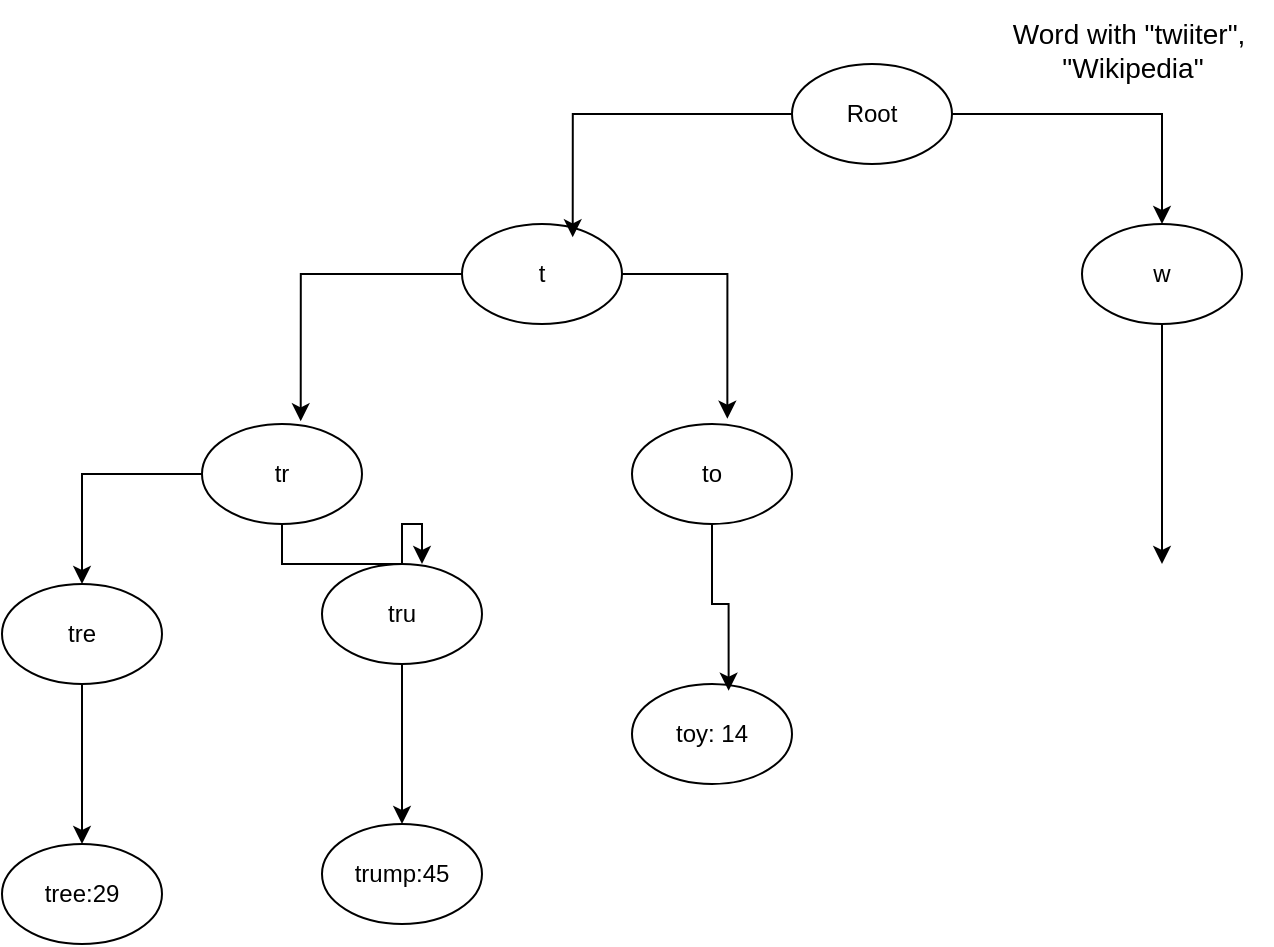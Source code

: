 <mxfile version="24.7.5">
  <diagram id="k2DQX3MKSc7upClH08hr" name="Page-1">
    <mxGraphModel dx="1884" dy="501" grid="1" gridSize="10" guides="1" tooltips="1" connect="1" arrows="1" fold="1" page="1" pageScale="1" pageWidth="850" pageHeight="1100" math="0" shadow="0">
      <root>
        <mxCell id="0" />
        <mxCell id="1" parent="0" />
        <mxCell id="OLXnaSrGk72bgpd4BDhm-8" style="edgeStyle=orthogonalEdgeStyle;rounded=0;orthogonalLoop=1;jettySize=auto;html=1;entryX=0.5;entryY=0;entryDx=0;entryDy=0;" edge="1" parent="1" source="OLXnaSrGk72bgpd4BDhm-3" target="OLXnaSrGk72bgpd4BDhm-4">
          <mxGeometry relative="1" as="geometry" />
        </mxCell>
        <mxCell id="OLXnaSrGk72bgpd4BDhm-3" value="Root" style="ellipse;whiteSpace=wrap;html=1;" vertex="1" parent="1">
          <mxGeometry x="345" y="50" width="80" height="50" as="geometry" />
        </mxCell>
        <mxCell id="OLXnaSrGk72bgpd4BDhm-23" style="edgeStyle=orthogonalEdgeStyle;rounded=0;orthogonalLoop=1;jettySize=auto;html=1;" edge="1" parent="1" source="OLXnaSrGk72bgpd4BDhm-4">
          <mxGeometry relative="1" as="geometry">
            <mxPoint x="530" y="300" as="targetPoint" />
          </mxGeometry>
        </mxCell>
        <mxCell id="OLXnaSrGk72bgpd4BDhm-4" value="w" style="ellipse;whiteSpace=wrap;html=1;" vertex="1" parent="1">
          <mxGeometry x="490" y="130" width="80" height="50" as="geometry" />
        </mxCell>
        <mxCell id="OLXnaSrGk72bgpd4BDhm-5" value="t" style="ellipse;whiteSpace=wrap;html=1;" vertex="1" parent="1">
          <mxGeometry x="180" y="130" width="80" height="50" as="geometry" />
        </mxCell>
        <mxCell id="OLXnaSrGk72bgpd4BDhm-6" value="&lt;div&gt;&lt;font style=&quot;font-size: 14px;&quot;&gt;Word with &quot;twiiter&quot;,&amp;nbsp;&lt;br&gt;&quot;Wikipedia&quot;&lt;/font&gt;&lt;/div&gt;" style="text;html=1;align=center;verticalAlign=middle;resizable=0;points=[];autosize=1;strokeColor=none;fillColor=none;" vertex="1" parent="1">
          <mxGeometry x="445" y="18" width="140" height="50" as="geometry" />
        </mxCell>
        <mxCell id="OLXnaSrGk72bgpd4BDhm-7" style="edgeStyle=orthogonalEdgeStyle;rounded=0;orthogonalLoop=1;jettySize=auto;html=1;entryX=0.692;entryY=0.133;entryDx=0;entryDy=0;entryPerimeter=0;" edge="1" parent="1" source="OLXnaSrGk72bgpd4BDhm-3" target="OLXnaSrGk72bgpd4BDhm-5">
          <mxGeometry relative="1" as="geometry" />
        </mxCell>
        <mxCell id="OLXnaSrGk72bgpd4BDhm-16" style="edgeStyle=orthogonalEdgeStyle;rounded=0;orthogonalLoop=1;jettySize=auto;html=1;" edge="1" parent="1" source="OLXnaSrGk72bgpd4BDhm-9" target="OLXnaSrGk72bgpd4BDhm-13">
          <mxGeometry relative="1" as="geometry" />
        </mxCell>
        <mxCell id="OLXnaSrGk72bgpd4BDhm-9" value="tr" style="ellipse;whiteSpace=wrap;html=1;" vertex="1" parent="1">
          <mxGeometry x="50" y="230" width="80" height="50" as="geometry" />
        </mxCell>
        <mxCell id="OLXnaSrGk72bgpd4BDhm-10" value="to" style="ellipse;whiteSpace=wrap;html=1;" vertex="1" parent="1">
          <mxGeometry x="265" y="230" width="80" height="50" as="geometry" />
        </mxCell>
        <mxCell id="OLXnaSrGk72bgpd4BDhm-11" value="tree:29" style="ellipse;whiteSpace=wrap;html=1;" vertex="1" parent="1">
          <mxGeometry x="-50" y="440" width="80" height="50" as="geometry" />
        </mxCell>
        <mxCell id="OLXnaSrGk72bgpd4BDhm-12" value="toy: 14" style="ellipse;whiteSpace=wrap;html=1;" vertex="1" parent="1">
          <mxGeometry x="265" y="360" width="80" height="50" as="geometry" />
        </mxCell>
        <mxCell id="OLXnaSrGk72bgpd4BDhm-18" style="edgeStyle=orthogonalEdgeStyle;rounded=0;orthogonalLoop=1;jettySize=auto;html=1;" edge="1" parent="1" source="OLXnaSrGk72bgpd4BDhm-13" target="OLXnaSrGk72bgpd4BDhm-11">
          <mxGeometry relative="1" as="geometry" />
        </mxCell>
        <mxCell id="OLXnaSrGk72bgpd4BDhm-13" value="tre" style="ellipse;whiteSpace=wrap;html=1;" vertex="1" parent="1">
          <mxGeometry x="-50" y="310" width="80" height="50" as="geometry" />
        </mxCell>
        <mxCell id="OLXnaSrGk72bgpd4BDhm-20" style="edgeStyle=orthogonalEdgeStyle;rounded=0;orthogonalLoop=1;jettySize=auto;html=1;entryX=0.5;entryY=0;entryDx=0;entryDy=0;" edge="1" parent="1" source="OLXnaSrGk72bgpd4BDhm-14" target="OLXnaSrGk72bgpd4BDhm-19">
          <mxGeometry relative="1" as="geometry" />
        </mxCell>
        <mxCell id="OLXnaSrGk72bgpd4BDhm-14" value="tru" style="ellipse;whiteSpace=wrap;html=1;" vertex="1" parent="1">
          <mxGeometry x="110" y="300" width="80" height="50" as="geometry" />
        </mxCell>
        <mxCell id="OLXnaSrGk72bgpd4BDhm-15" style="edgeStyle=orthogonalEdgeStyle;rounded=0;orthogonalLoop=1;jettySize=auto;html=1;entryX=0.617;entryY=-0.027;entryDx=0;entryDy=0;entryPerimeter=0;" edge="1" parent="1" source="OLXnaSrGk72bgpd4BDhm-5" target="OLXnaSrGk72bgpd4BDhm-9">
          <mxGeometry relative="1" as="geometry" />
        </mxCell>
        <mxCell id="OLXnaSrGk72bgpd4BDhm-17" style="edgeStyle=orthogonalEdgeStyle;rounded=0;orthogonalLoop=1;jettySize=auto;html=1;entryX=0.625;entryY=0;entryDx=0;entryDy=0;entryPerimeter=0;" edge="1" parent="1" source="OLXnaSrGk72bgpd4BDhm-9" target="OLXnaSrGk72bgpd4BDhm-14">
          <mxGeometry relative="1" as="geometry" />
        </mxCell>
        <mxCell id="OLXnaSrGk72bgpd4BDhm-19" value="trump:45" style="ellipse;whiteSpace=wrap;html=1;" vertex="1" parent="1">
          <mxGeometry x="110" y="430" width="80" height="50" as="geometry" />
        </mxCell>
        <mxCell id="OLXnaSrGk72bgpd4BDhm-21" style="edgeStyle=orthogonalEdgeStyle;rounded=0;orthogonalLoop=1;jettySize=auto;html=1;entryX=0.596;entryY=-0.053;entryDx=0;entryDy=0;entryPerimeter=0;" edge="1" parent="1" source="OLXnaSrGk72bgpd4BDhm-5" target="OLXnaSrGk72bgpd4BDhm-10">
          <mxGeometry relative="1" as="geometry" />
        </mxCell>
        <mxCell id="OLXnaSrGk72bgpd4BDhm-22" style="edgeStyle=orthogonalEdgeStyle;rounded=0;orthogonalLoop=1;jettySize=auto;html=1;entryX=0.604;entryY=0.067;entryDx=0;entryDy=0;entryPerimeter=0;" edge="1" parent="1" source="OLXnaSrGk72bgpd4BDhm-10" target="OLXnaSrGk72bgpd4BDhm-12">
          <mxGeometry relative="1" as="geometry" />
        </mxCell>
      </root>
    </mxGraphModel>
  </diagram>
</mxfile>
